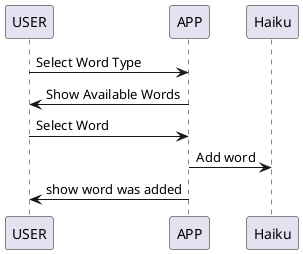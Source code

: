@startuml
'add word to Haiku
USER -> APP: Select Word Type
APP -> USER: Show Available Words
USER -> APP: Select Word
APP -> Haiku:Add word
APP -> USER: show word was added

@enduml